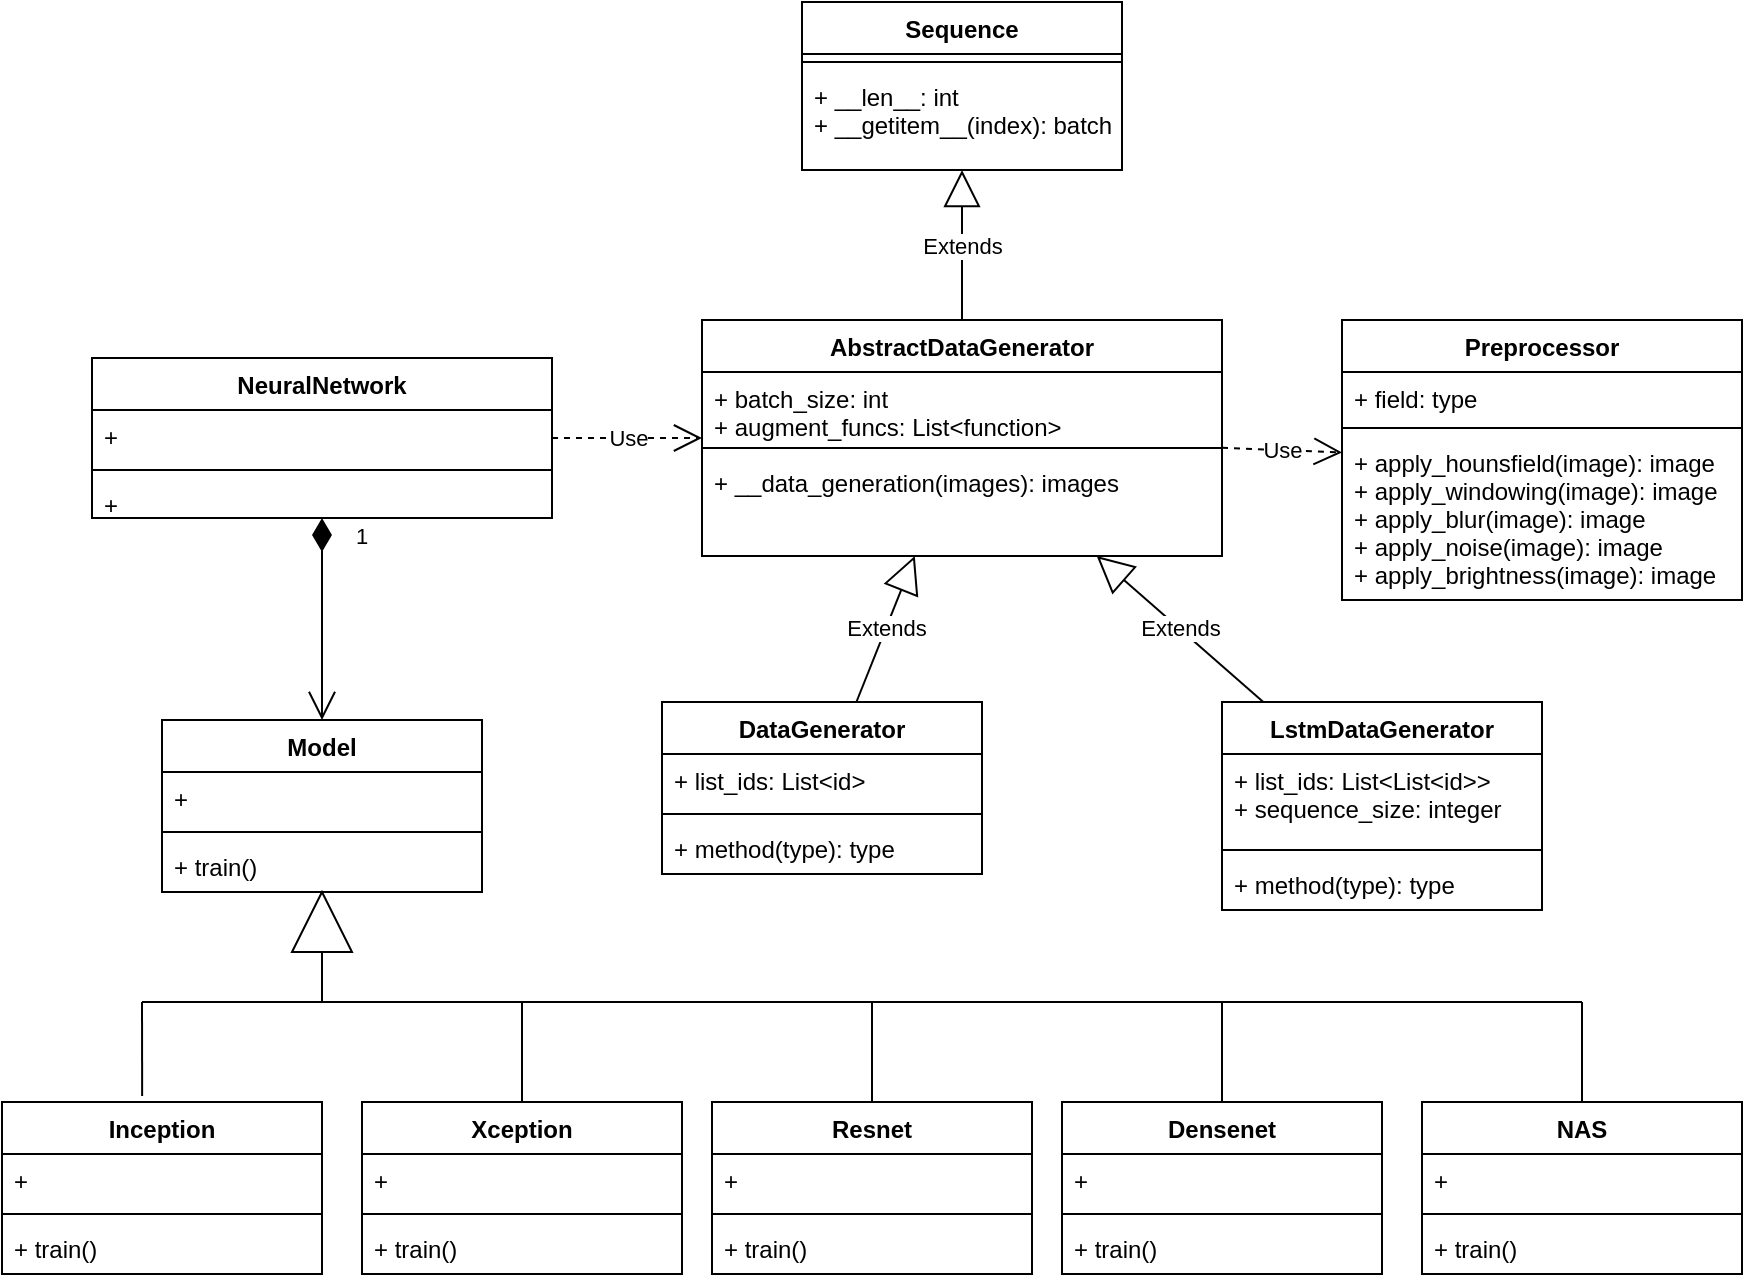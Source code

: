 <mxfile version="12.2.9" type="device" pages="1"><diagram id="Bgm2nvEqNwHCRgUSUqQR" name="Page-1"><mxGraphModel dx="1773" dy="473" grid="1" gridSize="10" guides="1" tooltips="1" connect="1" arrows="1" fold="1" page="1" pageScale="1" pageWidth="827" pageHeight="1169" math="0" shadow="0"><root><mxCell id="0"/><mxCell id="1" parent="0"/><mxCell id="lSeLnU143KVyjsHp4hio-2" value="Preprocessor" style="swimlane;fontStyle=1;align=center;verticalAlign=top;childLayout=stackLayout;horizontal=1;startSize=26;horizontalStack=0;resizeParent=1;resizeParentMax=0;resizeLast=0;collapsible=1;marginBottom=0;" vertex="1" parent="1"><mxGeometry x="600" y="179" width="200" height="140" as="geometry"/></mxCell><mxCell id="lSeLnU143KVyjsHp4hio-3" value="+ field: type" style="text;strokeColor=none;fillColor=none;align=left;verticalAlign=top;spacingLeft=4;spacingRight=4;overflow=hidden;rotatable=0;points=[[0,0.5],[1,0.5]];portConstraint=eastwest;" vertex="1" parent="lSeLnU143KVyjsHp4hio-2"><mxGeometry y="26" width="200" height="24" as="geometry"/></mxCell><mxCell id="lSeLnU143KVyjsHp4hio-4" value="" style="line;strokeWidth=1;fillColor=none;align=left;verticalAlign=middle;spacingTop=-1;spacingLeft=3;spacingRight=3;rotatable=0;labelPosition=right;points=[];portConstraint=eastwest;" vertex="1" parent="lSeLnU143KVyjsHp4hio-2"><mxGeometry y="50" width="200" height="8" as="geometry"/></mxCell><mxCell id="lSeLnU143KVyjsHp4hio-5" value="+ apply_hounsfield(image): image&#10;+ apply_windowing(image): image&#10;+ apply_blur(image): image&#10;+ apply_noise(image): image&#10;+ apply_brightness(image): image&#10;" style="text;strokeColor=none;fillColor=none;align=left;verticalAlign=top;spacingLeft=4;spacingRight=4;overflow=hidden;rotatable=0;points=[[0,0.5],[1,0.5]];portConstraint=eastwest;" vertex="1" parent="lSeLnU143KVyjsHp4hio-2"><mxGeometry y="58" width="200" height="82" as="geometry"/></mxCell><mxCell id="lSeLnU143KVyjsHp4hio-14" value="DataGenerator" style="swimlane;fontStyle=1;align=center;verticalAlign=top;childLayout=stackLayout;horizontal=1;startSize=26;horizontalStack=0;resizeParent=1;resizeParentMax=0;resizeLast=0;collapsible=1;marginBottom=0;" vertex="1" parent="1"><mxGeometry x="260" y="370" width="160" height="86" as="geometry"/></mxCell><mxCell id="lSeLnU143KVyjsHp4hio-15" value="+ list_ids: List&lt;id&gt;" style="text;strokeColor=none;fillColor=none;align=left;verticalAlign=top;spacingLeft=4;spacingRight=4;overflow=hidden;rotatable=0;points=[[0,0.5],[1,0.5]];portConstraint=eastwest;" vertex="1" parent="lSeLnU143KVyjsHp4hio-14"><mxGeometry y="26" width="160" height="26" as="geometry"/></mxCell><mxCell id="lSeLnU143KVyjsHp4hio-16" value="" style="line;strokeWidth=1;fillColor=none;align=left;verticalAlign=middle;spacingTop=-1;spacingLeft=3;spacingRight=3;rotatable=0;labelPosition=right;points=[];portConstraint=eastwest;" vertex="1" parent="lSeLnU143KVyjsHp4hio-14"><mxGeometry y="52" width="160" height="8" as="geometry"/></mxCell><mxCell id="lSeLnU143KVyjsHp4hio-17" value="+ method(type): type" style="text;strokeColor=none;fillColor=none;align=left;verticalAlign=top;spacingLeft=4;spacingRight=4;overflow=hidden;rotatable=0;points=[[0,0.5],[1,0.5]];portConstraint=eastwest;" vertex="1" parent="lSeLnU143KVyjsHp4hio-14"><mxGeometry y="60" width="160" height="26" as="geometry"/></mxCell><mxCell id="lSeLnU143KVyjsHp4hio-18" value="LstmDataGenerator" style="swimlane;fontStyle=1;align=center;verticalAlign=top;childLayout=stackLayout;horizontal=1;startSize=26;horizontalStack=0;resizeParent=1;resizeParentMax=0;resizeLast=0;collapsible=1;marginBottom=0;" vertex="1" parent="1"><mxGeometry x="540" y="370" width="160" height="104" as="geometry"/></mxCell><mxCell id="lSeLnU143KVyjsHp4hio-19" value="+ list_ids: List&lt;List&lt;id&gt;&gt;&#10;+ sequence_size: integer" style="text;strokeColor=none;fillColor=none;align=left;verticalAlign=top;spacingLeft=4;spacingRight=4;overflow=hidden;rotatable=0;points=[[0,0.5],[1,0.5]];portConstraint=eastwest;" vertex="1" parent="lSeLnU143KVyjsHp4hio-18"><mxGeometry y="26" width="160" height="44" as="geometry"/></mxCell><mxCell id="lSeLnU143KVyjsHp4hio-20" value="" style="line;strokeWidth=1;fillColor=none;align=left;verticalAlign=middle;spacingTop=-1;spacingLeft=3;spacingRight=3;rotatable=0;labelPosition=right;points=[];portConstraint=eastwest;" vertex="1" parent="lSeLnU143KVyjsHp4hio-18"><mxGeometry y="70" width="160" height="8" as="geometry"/></mxCell><mxCell id="lSeLnU143KVyjsHp4hio-21" value="+ method(type): type" style="text;strokeColor=none;fillColor=none;align=left;verticalAlign=top;spacingLeft=4;spacingRight=4;overflow=hidden;rotatable=0;points=[[0,0.5],[1,0.5]];portConstraint=eastwest;" vertex="1" parent="lSeLnU143KVyjsHp4hio-18"><mxGeometry y="78" width="160" height="26" as="geometry"/></mxCell><mxCell id="lSeLnU143KVyjsHp4hio-23" value="Extends" style="endArrow=block;endSize=16;endFill=0;html=1;" edge="1" parent="1" source="lSeLnU143KVyjsHp4hio-14" target="lSeLnU143KVyjsHp4hio-34"><mxGeometry width="160" relative="1" as="geometry"><mxPoint x="10" y="360" as="sourcePoint"/><mxPoint x="120.146" y="292" as="targetPoint"/></mxGeometry></mxCell><mxCell id="lSeLnU143KVyjsHp4hio-24" value="Extends" style="endArrow=block;endSize=16;endFill=0;html=1;" edge="1" parent="1" source="lSeLnU143KVyjsHp4hio-18" target="lSeLnU143KVyjsHp4hio-34"><mxGeometry width="160" relative="1" as="geometry"><mxPoint x="10" y="360" as="sourcePoint"/><mxPoint x="174.424" y="292" as="targetPoint"/></mxGeometry></mxCell><mxCell id="lSeLnU143KVyjsHp4hio-26" value="Use" style="endArrow=open;endSize=12;dashed=1;html=1;" edge="1" parent="1" source="lSeLnU143KVyjsHp4hio-34" target="lSeLnU143KVyjsHp4hio-2"><mxGeometry width="160" relative="1" as="geometry"><mxPoint x="220" y="244.936" as="sourcePoint"/><mxPoint x="170" y="360" as="targetPoint"/></mxGeometry></mxCell><mxCell id="lSeLnU143KVyjsHp4hio-27" value="Sequence" style="swimlane;fontStyle=1;align=center;verticalAlign=top;childLayout=stackLayout;horizontal=1;startSize=26;horizontalStack=0;resizeParent=1;resizeParentMax=0;resizeLast=0;collapsible=1;marginBottom=0;" vertex="1" parent="1"><mxGeometry x="330" y="20" width="160" height="84" as="geometry"/></mxCell><mxCell id="lSeLnU143KVyjsHp4hio-29" value="" style="line;strokeWidth=1;fillColor=none;align=left;verticalAlign=middle;spacingTop=-1;spacingLeft=3;spacingRight=3;rotatable=0;labelPosition=right;points=[];portConstraint=eastwest;" vertex="1" parent="lSeLnU143KVyjsHp4hio-27"><mxGeometry y="26" width="160" height="8" as="geometry"/></mxCell><mxCell id="lSeLnU143KVyjsHp4hio-30" value="+ __len__: int&#10;+ __getitem__(index): batch" style="text;strokeColor=none;fillColor=none;align=left;verticalAlign=top;spacingLeft=4;spacingRight=4;overflow=hidden;rotatable=0;points=[[0,0.5],[1,0.5]];portConstraint=eastwest;" vertex="1" parent="lSeLnU143KVyjsHp4hio-27"><mxGeometry y="34" width="160" height="50" as="geometry"/></mxCell><mxCell id="lSeLnU143KVyjsHp4hio-31" value="Extends" style="endArrow=block;endSize=16;endFill=0;html=1;" edge="1" parent="1" source="lSeLnU143KVyjsHp4hio-34" target="lSeLnU143KVyjsHp4hio-27"><mxGeometry width="160" relative="1" as="geometry"><mxPoint x="143.352" y="213" as="sourcePoint"/><mxPoint x="170" y="430" as="targetPoint"/></mxGeometry></mxCell><mxCell id="lSeLnU143KVyjsHp4hio-34" value="AbstractDataGenerator" style="swimlane;fontStyle=1;align=center;verticalAlign=top;childLayout=stackLayout;horizontal=1;startSize=26;horizontalStack=0;resizeParent=1;resizeParentMax=0;resizeLast=0;collapsible=1;marginBottom=0;" vertex="1" parent="1"><mxGeometry x="280" y="179" width="260" height="118" as="geometry"/></mxCell><mxCell id="lSeLnU143KVyjsHp4hio-35" value="+ batch_size: int&#10;+ augment_funcs: List&lt;function&gt;" style="text;strokeColor=none;fillColor=none;align=left;verticalAlign=top;spacingLeft=4;spacingRight=4;overflow=hidden;rotatable=0;points=[[0,0.5],[1,0.5]];portConstraint=eastwest;" vertex="1" parent="lSeLnU143KVyjsHp4hio-34"><mxGeometry y="26" width="260" height="34" as="geometry"/></mxCell><mxCell id="lSeLnU143KVyjsHp4hio-36" value="" style="line;strokeWidth=1;fillColor=none;align=left;verticalAlign=middle;spacingTop=-1;spacingLeft=3;spacingRight=3;rotatable=0;labelPosition=right;points=[];portConstraint=eastwest;" vertex="1" parent="lSeLnU143KVyjsHp4hio-34"><mxGeometry y="60" width="260" height="8" as="geometry"/></mxCell><mxCell id="lSeLnU143KVyjsHp4hio-37" value="+ __data_generation(images): images" style="text;strokeColor=none;fillColor=none;align=left;verticalAlign=top;spacingLeft=4;spacingRight=4;overflow=hidden;rotatable=0;points=[[0,0.5],[1,0.5]];portConstraint=eastwest;" vertex="1" parent="lSeLnU143KVyjsHp4hio-34"><mxGeometry y="68" width="260" height="50" as="geometry"/></mxCell><mxCell id="lSeLnU143KVyjsHp4hio-38" value="NeuralNetwork" style="swimlane;fontStyle=1;align=center;verticalAlign=top;childLayout=stackLayout;horizontal=1;startSize=26;horizontalStack=0;resizeParent=1;resizeParentMax=0;resizeLast=0;collapsible=1;marginBottom=0;" vertex="1" parent="1"><mxGeometry x="-25" y="198" width="230" height="80" as="geometry"/></mxCell><mxCell id="lSeLnU143KVyjsHp4hio-39" value="+" style="text;strokeColor=none;fillColor=none;align=left;verticalAlign=top;spacingLeft=4;spacingRight=4;overflow=hidden;rotatable=0;points=[[0,0.5],[1,0.5]];portConstraint=eastwest;" vertex="1" parent="lSeLnU143KVyjsHp4hio-38"><mxGeometry y="26" width="230" height="26" as="geometry"/></mxCell><mxCell id="lSeLnU143KVyjsHp4hio-40" value="" style="line;strokeWidth=1;fillColor=none;align=left;verticalAlign=middle;spacingTop=-1;spacingLeft=3;spacingRight=3;rotatable=0;labelPosition=right;points=[];portConstraint=eastwest;" vertex="1" parent="lSeLnU143KVyjsHp4hio-38"><mxGeometry y="52" width="230" height="8" as="geometry"/></mxCell><mxCell id="lSeLnU143KVyjsHp4hio-41" value="+" style="text;strokeColor=none;fillColor=none;align=left;verticalAlign=top;spacingLeft=4;spacingRight=4;overflow=hidden;rotatable=0;points=[[0,0.5],[1,0.5]];portConstraint=eastwest;" vertex="1" parent="lSeLnU143KVyjsHp4hio-38"><mxGeometry y="60" width="230" height="20" as="geometry"/></mxCell><mxCell id="lSeLnU143KVyjsHp4hio-43" value="Model" style="swimlane;fontStyle=1;align=center;verticalAlign=top;childLayout=stackLayout;horizontal=1;startSize=26;horizontalStack=0;resizeParent=1;resizeParentMax=0;resizeLast=0;collapsible=1;marginBottom=0;" vertex="1" parent="1"><mxGeometry x="10" y="379" width="160" height="86" as="geometry"/></mxCell><mxCell id="lSeLnU143KVyjsHp4hio-44" value="+ " style="text;strokeColor=none;fillColor=none;align=left;verticalAlign=top;spacingLeft=4;spacingRight=4;overflow=hidden;rotatable=0;points=[[0,0.5],[1,0.5]];portConstraint=eastwest;" vertex="1" parent="lSeLnU143KVyjsHp4hio-43"><mxGeometry y="26" width="160" height="26" as="geometry"/></mxCell><mxCell id="lSeLnU143KVyjsHp4hio-45" value="" style="line;strokeWidth=1;fillColor=none;align=left;verticalAlign=middle;spacingTop=-1;spacingLeft=3;spacingRight=3;rotatable=0;labelPosition=right;points=[];portConstraint=eastwest;" vertex="1" parent="lSeLnU143KVyjsHp4hio-43"><mxGeometry y="52" width="160" height="8" as="geometry"/></mxCell><mxCell id="lSeLnU143KVyjsHp4hio-46" value="+ train()" style="text;strokeColor=none;fillColor=none;align=left;verticalAlign=top;spacingLeft=4;spacingRight=4;overflow=hidden;rotatable=0;points=[[0,0.5],[1,0.5]];portConstraint=eastwest;" vertex="1" parent="lSeLnU143KVyjsHp4hio-43"><mxGeometry y="60" width="160" height="26" as="geometry"/></mxCell><mxCell id="lSeLnU143KVyjsHp4hio-47" value="1" style="endArrow=open;html=1;endSize=12;startArrow=diamondThin;startSize=14;startFill=1;edgeStyle=orthogonalEdgeStyle;align=left;verticalAlign=bottom;" edge="1" parent="1" source="lSeLnU143KVyjsHp4hio-38" target="lSeLnU143KVyjsHp4hio-43"><mxGeometry x="-0.65" y="15" relative="1" as="geometry"><mxPoint x="10" y="520" as="sourcePoint"/><mxPoint x="170" y="520" as="targetPoint"/><mxPoint as="offset"/></mxGeometry></mxCell><mxCell id="lSeLnU143KVyjsHp4hio-48" value="Inception" style="swimlane;fontStyle=1;align=center;verticalAlign=top;childLayout=stackLayout;horizontal=1;startSize=26;horizontalStack=0;resizeParent=1;resizeParentMax=0;resizeLast=0;collapsible=1;marginBottom=0;" vertex="1" parent="1"><mxGeometry x="-70" y="570" width="160" height="86" as="geometry"/></mxCell><mxCell id="lSeLnU143KVyjsHp4hio-49" value="+" style="text;strokeColor=none;fillColor=none;align=left;verticalAlign=top;spacingLeft=4;spacingRight=4;overflow=hidden;rotatable=0;points=[[0,0.5],[1,0.5]];portConstraint=eastwest;" vertex="1" parent="lSeLnU143KVyjsHp4hio-48"><mxGeometry y="26" width="160" height="26" as="geometry"/></mxCell><mxCell id="lSeLnU143KVyjsHp4hio-50" value="" style="line;strokeWidth=1;fillColor=none;align=left;verticalAlign=middle;spacingTop=-1;spacingLeft=3;spacingRight=3;rotatable=0;labelPosition=right;points=[];portConstraint=eastwest;" vertex="1" parent="lSeLnU143KVyjsHp4hio-48"><mxGeometry y="52" width="160" height="8" as="geometry"/></mxCell><mxCell id="lSeLnU143KVyjsHp4hio-51" value="+ train()" style="text;strokeColor=none;fillColor=none;align=left;verticalAlign=top;spacingLeft=4;spacingRight=4;overflow=hidden;rotatable=0;points=[[0,0.5],[1,0.5]];portConstraint=eastwest;" vertex="1" parent="lSeLnU143KVyjsHp4hio-48"><mxGeometry y="60" width="160" height="26" as="geometry"/></mxCell><mxCell id="lSeLnU143KVyjsHp4hio-64" value="Xception" style="swimlane;fontStyle=1;align=center;verticalAlign=top;childLayout=stackLayout;horizontal=1;startSize=26;horizontalStack=0;resizeParent=1;resizeParentMax=0;resizeLast=0;collapsible=1;marginBottom=0;" vertex="1" parent="1"><mxGeometry x="110" y="570" width="160" height="86" as="geometry"/></mxCell><mxCell id="lSeLnU143KVyjsHp4hio-65" value="+" style="text;strokeColor=none;fillColor=none;align=left;verticalAlign=top;spacingLeft=4;spacingRight=4;overflow=hidden;rotatable=0;points=[[0,0.5],[1,0.5]];portConstraint=eastwest;" vertex="1" parent="lSeLnU143KVyjsHp4hio-64"><mxGeometry y="26" width="160" height="26" as="geometry"/></mxCell><mxCell id="lSeLnU143KVyjsHp4hio-66" value="" style="line;strokeWidth=1;fillColor=none;align=left;verticalAlign=middle;spacingTop=-1;spacingLeft=3;spacingRight=3;rotatable=0;labelPosition=right;points=[];portConstraint=eastwest;" vertex="1" parent="lSeLnU143KVyjsHp4hio-64"><mxGeometry y="52" width="160" height="8" as="geometry"/></mxCell><mxCell id="lSeLnU143KVyjsHp4hio-67" value="+ train()" style="text;strokeColor=none;fillColor=none;align=left;verticalAlign=top;spacingLeft=4;spacingRight=4;overflow=hidden;rotatable=0;points=[[0,0.5],[1,0.5]];portConstraint=eastwest;" vertex="1" parent="lSeLnU143KVyjsHp4hio-64"><mxGeometry y="60" width="160" height="26" as="geometry"/></mxCell><mxCell id="lSeLnU143KVyjsHp4hio-68" value="Resnet" style="swimlane;fontStyle=1;align=center;verticalAlign=top;childLayout=stackLayout;horizontal=1;startSize=26;horizontalStack=0;resizeParent=1;resizeParentMax=0;resizeLast=0;collapsible=1;marginBottom=0;" vertex="1" parent="1"><mxGeometry x="285" y="570" width="160" height="86" as="geometry"/></mxCell><mxCell id="lSeLnU143KVyjsHp4hio-69" value="+" style="text;strokeColor=none;fillColor=none;align=left;verticalAlign=top;spacingLeft=4;spacingRight=4;overflow=hidden;rotatable=0;points=[[0,0.5],[1,0.5]];portConstraint=eastwest;" vertex="1" parent="lSeLnU143KVyjsHp4hio-68"><mxGeometry y="26" width="160" height="26" as="geometry"/></mxCell><mxCell id="lSeLnU143KVyjsHp4hio-70" value="" style="line;strokeWidth=1;fillColor=none;align=left;verticalAlign=middle;spacingTop=-1;spacingLeft=3;spacingRight=3;rotatable=0;labelPosition=right;points=[];portConstraint=eastwest;" vertex="1" parent="lSeLnU143KVyjsHp4hio-68"><mxGeometry y="52" width="160" height="8" as="geometry"/></mxCell><mxCell id="lSeLnU143KVyjsHp4hio-71" value="+ train()" style="text;strokeColor=none;fillColor=none;align=left;verticalAlign=top;spacingLeft=4;spacingRight=4;overflow=hidden;rotatable=0;points=[[0,0.5],[1,0.5]];portConstraint=eastwest;" vertex="1" parent="lSeLnU143KVyjsHp4hio-68"><mxGeometry y="60" width="160" height="26" as="geometry"/></mxCell><mxCell id="lSeLnU143KVyjsHp4hio-72" value="Densenet" style="swimlane;fontStyle=1;align=center;verticalAlign=top;childLayout=stackLayout;horizontal=1;startSize=26;horizontalStack=0;resizeParent=1;resizeParentMax=0;resizeLast=0;collapsible=1;marginBottom=0;" vertex="1" parent="1"><mxGeometry x="460" y="570" width="160" height="86" as="geometry"/></mxCell><mxCell id="lSeLnU143KVyjsHp4hio-73" value="+" style="text;strokeColor=none;fillColor=none;align=left;verticalAlign=top;spacingLeft=4;spacingRight=4;overflow=hidden;rotatable=0;points=[[0,0.5],[1,0.5]];portConstraint=eastwest;" vertex="1" parent="lSeLnU143KVyjsHp4hio-72"><mxGeometry y="26" width="160" height="26" as="geometry"/></mxCell><mxCell id="lSeLnU143KVyjsHp4hio-74" value="" style="line;strokeWidth=1;fillColor=none;align=left;verticalAlign=middle;spacingTop=-1;spacingLeft=3;spacingRight=3;rotatable=0;labelPosition=right;points=[];portConstraint=eastwest;" vertex="1" parent="lSeLnU143KVyjsHp4hio-72"><mxGeometry y="52" width="160" height="8" as="geometry"/></mxCell><mxCell id="lSeLnU143KVyjsHp4hio-75" value="+ train()" style="text;strokeColor=none;fillColor=none;align=left;verticalAlign=top;spacingLeft=4;spacingRight=4;overflow=hidden;rotatable=0;points=[[0,0.5],[1,0.5]];portConstraint=eastwest;" vertex="1" parent="lSeLnU143KVyjsHp4hio-72"><mxGeometry y="60" width="160" height="26" as="geometry"/></mxCell><mxCell id="lSeLnU143KVyjsHp4hio-76" value="NAS" style="swimlane;fontStyle=1;align=center;verticalAlign=top;childLayout=stackLayout;horizontal=1;startSize=26;horizontalStack=0;resizeParent=1;resizeParentMax=0;resizeLast=0;collapsible=1;marginBottom=0;" vertex="1" parent="1"><mxGeometry x="640" y="570" width="160" height="86" as="geometry"/></mxCell><mxCell id="lSeLnU143KVyjsHp4hio-77" value="+" style="text;strokeColor=none;fillColor=none;align=left;verticalAlign=top;spacingLeft=4;spacingRight=4;overflow=hidden;rotatable=0;points=[[0,0.5],[1,0.5]];portConstraint=eastwest;" vertex="1" parent="lSeLnU143KVyjsHp4hio-76"><mxGeometry y="26" width="160" height="26" as="geometry"/></mxCell><mxCell id="lSeLnU143KVyjsHp4hio-78" value="" style="line;strokeWidth=1;fillColor=none;align=left;verticalAlign=middle;spacingTop=-1;spacingLeft=3;spacingRight=3;rotatable=0;labelPosition=right;points=[];portConstraint=eastwest;" vertex="1" parent="lSeLnU143KVyjsHp4hio-76"><mxGeometry y="52" width="160" height="8" as="geometry"/></mxCell><mxCell id="lSeLnU143KVyjsHp4hio-79" value="+ train()" style="text;strokeColor=none;fillColor=none;align=left;verticalAlign=top;spacingLeft=4;spacingRight=4;overflow=hidden;rotatable=0;points=[[0,0.5],[1,0.5]];portConstraint=eastwest;" vertex="1" parent="lSeLnU143KVyjsHp4hio-76"><mxGeometry y="60" width="160" height="26" as="geometry"/></mxCell><mxCell id="lSeLnU143KVyjsHp4hio-92" value="" style="verticalLabelPosition=bottom;verticalAlign=top;html=1;shape=mxgraph.basic.acute_triangle;dx=0.5;" vertex="1" parent="1"><mxGeometry x="75" y="465" width="30" height="30" as="geometry"/></mxCell><mxCell id="lSeLnU143KVyjsHp4hio-94" value="" style="endArrow=none;html=1;exitX=0.438;exitY=-0.035;exitDx=0;exitDy=0;exitPerimeter=0;" edge="1" parent="1" source="lSeLnU143KVyjsHp4hio-48"><mxGeometry width="50" height="50" relative="1" as="geometry"><mxPoint x="-70" y="730" as="sourcePoint"/><mxPoint y="520" as="targetPoint"/></mxGeometry></mxCell><mxCell id="lSeLnU143KVyjsHp4hio-95" value="" style="endArrow=none;html=1;" edge="1" parent="1"><mxGeometry width="50" height="50" relative="1" as="geometry"><mxPoint y="520" as="sourcePoint"/><mxPoint x="720" y="520" as="targetPoint"/></mxGeometry></mxCell><mxCell id="lSeLnU143KVyjsHp4hio-96" value="" style="endArrow=none;html=1;entryX=0.5;entryY=1;entryDx=0;entryDy=0;entryPerimeter=0;" edge="1" parent="1" target="lSeLnU143KVyjsHp4hio-92"><mxGeometry width="50" height="50" relative="1" as="geometry"><mxPoint x="90" y="520" as="sourcePoint"/><mxPoint y="700" as="targetPoint"/></mxGeometry></mxCell><mxCell id="lSeLnU143KVyjsHp4hio-97" value="" style="endArrow=none;html=1;" edge="1" parent="1" source="lSeLnU143KVyjsHp4hio-64"><mxGeometry width="50" height="50" relative="1" as="geometry"><mxPoint x="-40" y="760" as="sourcePoint"/><mxPoint x="190" y="520" as="targetPoint"/></mxGeometry></mxCell><mxCell id="lSeLnU143KVyjsHp4hio-98" value="" style="endArrow=none;html=1;" edge="1" parent="1" target="lSeLnU143KVyjsHp4hio-68"><mxGeometry width="50" height="50" relative="1" as="geometry"><mxPoint x="365" y="520" as="sourcePoint"/><mxPoint x="20" y="720" as="targetPoint"/></mxGeometry></mxCell><mxCell id="lSeLnU143KVyjsHp4hio-99" value="" style="endArrow=none;html=1;" edge="1" parent="1" target="lSeLnU143KVyjsHp4hio-72"><mxGeometry width="50" height="50" relative="1" as="geometry"><mxPoint x="540" y="520" as="sourcePoint"/><mxPoint x="30" y="730" as="targetPoint"/></mxGeometry></mxCell><mxCell id="lSeLnU143KVyjsHp4hio-100" value="" style="endArrow=none;html=1;" edge="1" parent="1" source="lSeLnU143KVyjsHp4hio-76"><mxGeometry width="50" height="50" relative="1" as="geometry"><mxPoint x="-10" y="790" as="sourcePoint"/><mxPoint x="720" y="520" as="targetPoint"/></mxGeometry></mxCell><mxCell id="lSeLnU143KVyjsHp4hio-102" value="Use" style="endArrow=open;endSize=12;dashed=1;html=1;" edge="1" parent="1" source="lSeLnU143KVyjsHp4hio-38" target="lSeLnU143KVyjsHp4hio-34"><mxGeometry width="160" relative="1" as="geometry"><mxPoint x="-70" y="680" as="sourcePoint"/><mxPoint x="90" y="680" as="targetPoint"/></mxGeometry></mxCell></root></mxGraphModel></diagram></mxfile>